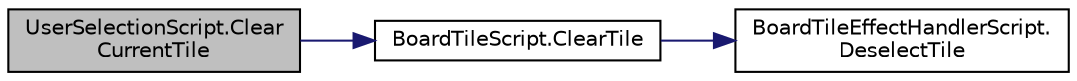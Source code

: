 digraph "UserSelectionScript.ClearCurrentTile"
{
 // LATEX_PDF_SIZE
  edge [fontname="Helvetica",fontsize="10",labelfontname="Helvetica",labelfontsize="10"];
  node [fontname="Helvetica",fontsize="10",shape=record];
  rankdir="LR";
  Node1 [label="UserSelectionScript.Clear\lCurrentTile",height=0.2,width=0.4,color="black", fillcolor="grey75", style="filled", fontcolor="black",tooltip="reset the effects on the current tile"];
  Node1 -> Node2 [color="midnightblue",fontsize="10",style="solid"];
  Node2 [label="BoardTileScript.ClearTile",height=0.2,width=0.4,color="black", fillcolor="white", style="filled",URL="$class_board_tile_script.html#a58615feb64c22a128cc22b7e0276ad5f",tooltip="disable the select effect on the tile"];
  Node2 -> Node3 [color="midnightblue",fontsize="10",style="solid"];
  Node3 [label="BoardTileEffectHandlerScript.\lDeselectTile",height=0.2,width=0.4,color="black", fillcolor="white", style="filled",URL="$class_board_tile_effect_handler_script.html#a6c3a5ab97fa7a4abb76cd58d8df67964",tooltip="disable the glow box effect for when the cursor hovering on it"];
}
